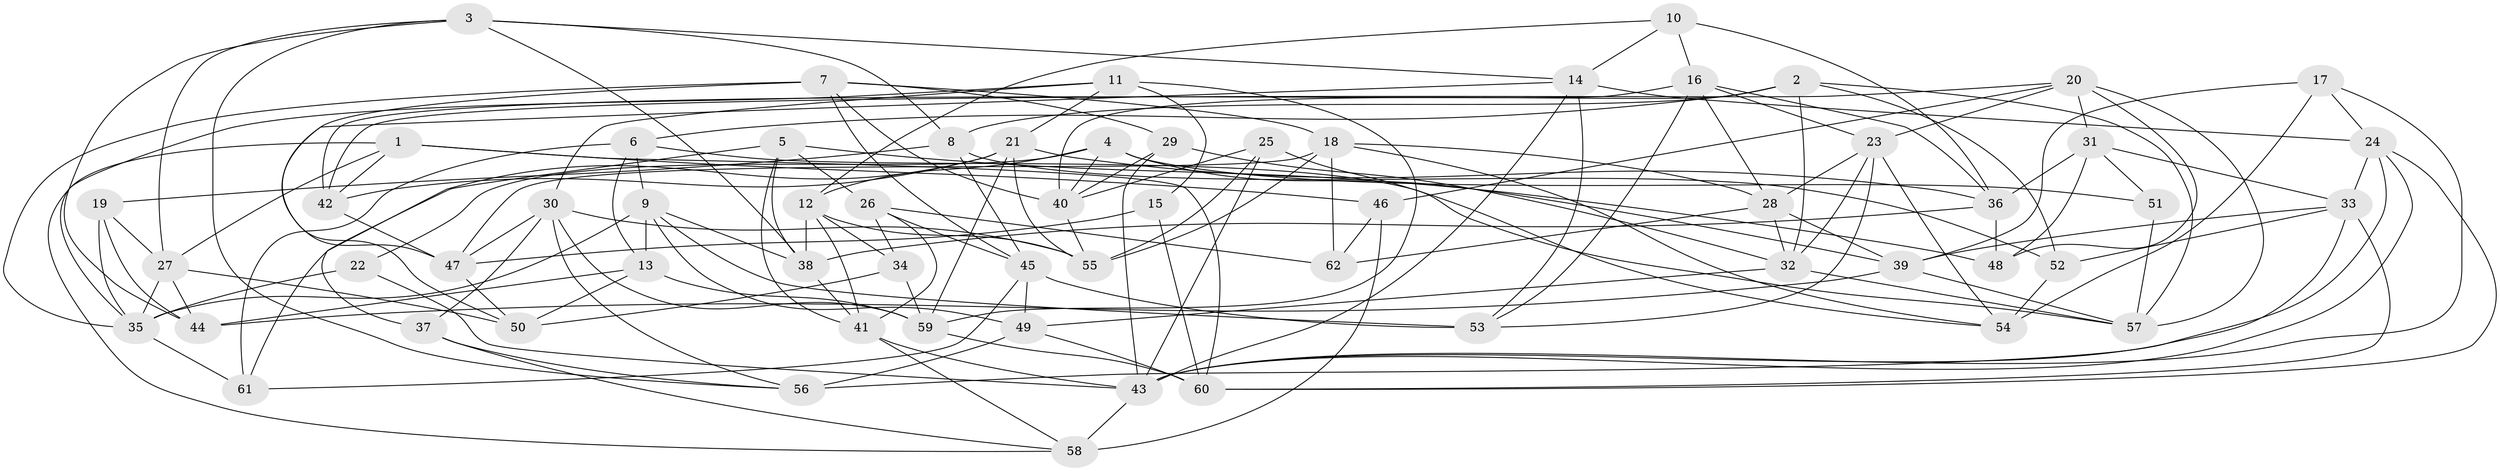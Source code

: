 // original degree distribution, {4: 1.0}
// Generated by graph-tools (version 1.1) at 2025/03/03/09/25 03:03:06]
// undirected, 62 vertices, 163 edges
graph export_dot {
graph [start="1"]
  node [color=gray90,style=filled];
  1;
  2;
  3;
  4;
  5;
  6;
  7;
  8;
  9;
  10;
  11;
  12;
  13;
  14;
  15;
  16;
  17;
  18;
  19;
  20;
  21;
  22;
  23;
  24;
  25;
  26;
  27;
  28;
  29;
  30;
  31;
  32;
  33;
  34;
  35;
  36;
  37;
  38;
  39;
  40;
  41;
  42;
  43;
  44;
  45;
  46;
  47;
  48;
  49;
  50;
  51;
  52;
  53;
  54;
  55;
  56;
  57;
  58;
  59;
  60;
  61;
  62;
  1 -- 27 [weight=1.0];
  1 -- 42 [weight=2.0];
  1 -- 46 [weight=1.0];
  1 -- 58 [weight=1.0];
  1 -- 60 [weight=1.0];
  2 -- 6 [weight=1.0];
  2 -- 8 [weight=1.0];
  2 -- 32 [weight=1.0];
  2 -- 40 [weight=1.0];
  2 -- 52 [weight=1.0];
  2 -- 57 [weight=1.0];
  3 -- 8 [weight=1.0];
  3 -- 14 [weight=1.0];
  3 -- 27 [weight=1.0];
  3 -- 38 [weight=1.0];
  3 -- 44 [weight=1.0];
  3 -- 56 [weight=1.0];
  4 -- 12 [weight=1.0];
  4 -- 22 [weight=1.0];
  4 -- 39 [weight=1.0];
  4 -- 40 [weight=1.0];
  4 -- 51 [weight=2.0];
  5 -- 26 [weight=1.0];
  5 -- 37 [weight=1.0];
  5 -- 38 [weight=1.0];
  5 -- 41 [weight=1.0];
  5 -- 48 [weight=2.0];
  6 -- 9 [weight=1.0];
  6 -- 13 [weight=1.0];
  6 -- 57 [weight=1.0];
  6 -- 61 [weight=2.0];
  7 -- 18 [weight=1.0];
  7 -- 29 [weight=1.0];
  7 -- 35 [weight=1.0];
  7 -- 40 [weight=1.0];
  7 -- 45 [weight=1.0];
  7 -- 47 [weight=1.0];
  8 -- 19 [weight=1.0];
  8 -- 45 [weight=1.0];
  8 -- 52 [weight=2.0];
  9 -- 13 [weight=2.0];
  9 -- 35 [weight=1.0];
  9 -- 38 [weight=1.0];
  9 -- 49 [weight=1.0];
  9 -- 53 [weight=2.0];
  10 -- 12 [weight=1.0];
  10 -- 14 [weight=1.0];
  10 -- 16 [weight=1.0];
  10 -- 36 [weight=1.0];
  11 -- 15 [weight=2.0];
  11 -- 21 [weight=1.0];
  11 -- 30 [weight=1.0];
  11 -- 35 [weight=1.0];
  11 -- 59 [weight=1.0];
  12 -- 34 [weight=1.0];
  12 -- 38 [weight=1.0];
  12 -- 41 [weight=1.0];
  12 -- 55 [weight=1.0];
  13 -- 44 [weight=2.0];
  13 -- 50 [weight=2.0];
  13 -- 59 [weight=1.0];
  14 -- 24 [weight=1.0];
  14 -- 43 [weight=1.0];
  14 -- 50 [weight=1.0];
  14 -- 53 [weight=1.0];
  15 -- 47 [weight=1.0];
  15 -- 60 [weight=1.0];
  16 -- 23 [weight=1.0];
  16 -- 28 [weight=1.0];
  16 -- 36 [weight=1.0];
  16 -- 42 [weight=1.0];
  16 -- 53 [weight=1.0];
  17 -- 24 [weight=1.0];
  17 -- 39 [weight=1.0];
  17 -- 43 [weight=1.0];
  17 -- 54 [weight=1.0];
  18 -- 28 [weight=1.0];
  18 -- 47 [weight=1.0];
  18 -- 54 [weight=1.0];
  18 -- 55 [weight=1.0];
  18 -- 62 [weight=1.0];
  19 -- 27 [weight=1.0];
  19 -- 35 [weight=1.0];
  19 -- 44 [weight=1.0];
  20 -- 23 [weight=1.0];
  20 -- 31 [weight=1.0];
  20 -- 42 [weight=1.0];
  20 -- 46 [weight=1.0];
  20 -- 48 [weight=1.0];
  20 -- 57 [weight=1.0];
  21 -- 36 [weight=1.0];
  21 -- 42 [weight=1.0];
  21 -- 55 [weight=1.0];
  21 -- 59 [weight=1.0];
  21 -- 61 [weight=1.0];
  22 -- 35 [weight=1.0];
  22 -- 43 [weight=2.0];
  23 -- 28 [weight=1.0];
  23 -- 32 [weight=1.0];
  23 -- 53 [weight=1.0];
  23 -- 54 [weight=1.0];
  24 -- 33 [weight=1.0];
  24 -- 43 [weight=1.0];
  24 -- 56 [weight=1.0];
  24 -- 60 [weight=1.0];
  25 -- 40 [weight=1.0];
  25 -- 43 [weight=1.0];
  25 -- 54 [weight=1.0];
  25 -- 55 [weight=1.0];
  26 -- 34 [weight=1.0];
  26 -- 41 [weight=1.0];
  26 -- 45 [weight=1.0];
  26 -- 62 [weight=2.0];
  27 -- 35 [weight=1.0];
  27 -- 44 [weight=1.0];
  27 -- 50 [weight=1.0];
  28 -- 32 [weight=1.0];
  28 -- 39 [weight=1.0];
  28 -- 62 [weight=1.0];
  29 -- 32 [weight=1.0];
  29 -- 40 [weight=1.0];
  29 -- 43 [weight=1.0];
  30 -- 37 [weight=1.0];
  30 -- 47 [weight=1.0];
  30 -- 55 [weight=1.0];
  30 -- 56 [weight=1.0];
  30 -- 59 [weight=1.0];
  31 -- 33 [weight=1.0];
  31 -- 36 [weight=1.0];
  31 -- 48 [weight=2.0];
  31 -- 51 [weight=1.0];
  32 -- 49 [weight=1.0];
  32 -- 57 [weight=1.0];
  33 -- 39 [weight=1.0];
  33 -- 43 [weight=1.0];
  33 -- 52 [weight=1.0];
  33 -- 60 [weight=1.0];
  34 -- 50 [weight=1.0];
  34 -- 59 [weight=1.0];
  35 -- 61 [weight=2.0];
  36 -- 38 [weight=1.0];
  36 -- 48 [weight=1.0];
  37 -- 56 [weight=1.0];
  37 -- 58 [weight=1.0];
  38 -- 41 [weight=1.0];
  39 -- 44 [weight=1.0];
  39 -- 57 [weight=1.0];
  40 -- 55 [weight=1.0];
  41 -- 43 [weight=1.0];
  41 -- 58 [weight=1.0];
  42 -- 47 [weight=1.0];
  43 -- 58 [weight=1.0];
  45 -- 49 [weight=1.0];
  45 -- 53 [weight=1.0];
  45 -- 61 [weight=1.0];
  46 -- 58 [weight=2.0];
  46 -- 62 [weight=2.0];
  47 -- 50 [weight=1.0];
  49 -- 56 [weight=2.0];
  49 -- 60 [weight=1.0];
  51 -- 57 [weight=1.0];
  52 -- 54 [weight=2.0];
  59 -- 60 [weight=1.0];
}

